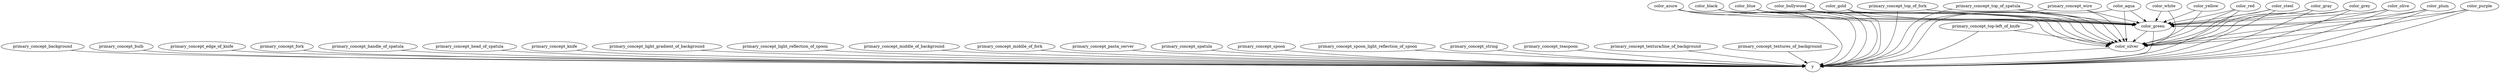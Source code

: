 strict digraph  {
primary_concept_background;
y;
primary_concept_bulb;
primary_concept_edge_of_knife;
primary_concept_fork;
primary_concept_handle_of_spatula;
primary_concept_head_of_spatula;
primary_concept_knife;
primary_concept_light_gradient_of_background;
primary_concept_light_reflection_of_spoon;
primary_concept_middle_of_background;
primary_concept_middle_of_fork;
primary_concept_pasta_server;
primary_concept_spatula;
primary_concept_spoon;
primary_concept_spoon_light_reflection_of_spoon;
primary_concept_string;
primary_concept_teaspoon;
"primary_concept_textura/line_of_background";
primary_concept_textures_of_background;
"primary_concept_top-left_of_knife";
primary_concept_top_of_fork;
primary_concept_top_of_spatula;
primary_concept_wire;
color_aqua;
color_azure;
color_black;
color_blue;
color_bollywood;
color_gold;
color_gray;
color_green;
color_grey;
color_olive;
color_plum;
color_purple;
color_red;
color_silver;
color_steel;
color_white;
color_yellow;
primary_concept_background -> y;
primary_concept_bulb -> y;
primary_concept_edge_of_knife -> y;
primary_concept_fork -> y;
primary_concept_handle_of_spatula -> y;
primary_concept_head_of_spatula -> y;
primary_concept_knife -> y;
primary_concept_light_gradient_of_background -> y;
primary_concept_light_reflection_of_spoon -> y;
primary_concept_middle_of_background -> y;
primary_concept_middle_of_fork -> y;
primary_concept_pasta_server -> y;
primary_concept_spatula -> y;
primary_concept_spoon -> y;
primary_concept_spoon_light_reflection_of_spoon -> y;
primary_concept_string -> y;
primary_concept_teaspoon -> y;
"primary_concept_textura/line_of_background" -> y;
primary_concept_textures_of_background -> y;
"primary_concept_top-left_of_knife" -> y;
"primary_concept_top-left_of_knife" -> color_silver;
primary_concept_top_of_fork -> y;
primary_concept_top_of_fork -> color_green;
primary_concept_top_of_fork -> color_silver;
primary_concept_top_of_spatula -> y;
primary_concept_top_of_spatula -> color_green;
primary_concept_top_of_spatula -> color_silver;
primary_concept_wire -> y;
primary_concept_wire -> color_green;
primary_concept_wire -> color_silver;
color_aqua -> y;
color_aqua -> color_green;
color_aqua -> color_silver;
color_azure -> y;
color_azure -> color_green;
color_azure -> color_silver;
color_black -> y;
color_black -> color_green;
color_black -> color_silver;
color_blue -> y;
color_blue -> color_green;
color_blue -> color_silver;
color_bollywood -> y;
color_bollywood -> color_green;
color_bollywood -> color_silver;
color_gold -> y;
color_gold -> color_green;
color_gold -> color_silver;
color_gray -> y;
color_gray -> color_green;
color_gray -> color_silver;
color_green -> y;
color_green -> color_silver;
color_grey -> y;
color_grey -> color_green;
color_grey -> color_silver;
color_olive -> y;
color_olive -> color_green;
color_olive -> color_silver;
color_plum -> y;
color_plum -> color_green;
color_plum -> color_silver;
color_purple -> y;
color_purple -> color_green;
color_purple -> color_silver;
color_red -> y;
color_red -> color_green;
color_red -> color_silver;
color_silver -> y;
color_steel -> y;
color_steel -> color_green;
color_steel -> color_silver;
color_white -> color_green;
color_white -> color_silver;
color_yellow -> color_green;
color_yellow -> color_silver;
}
